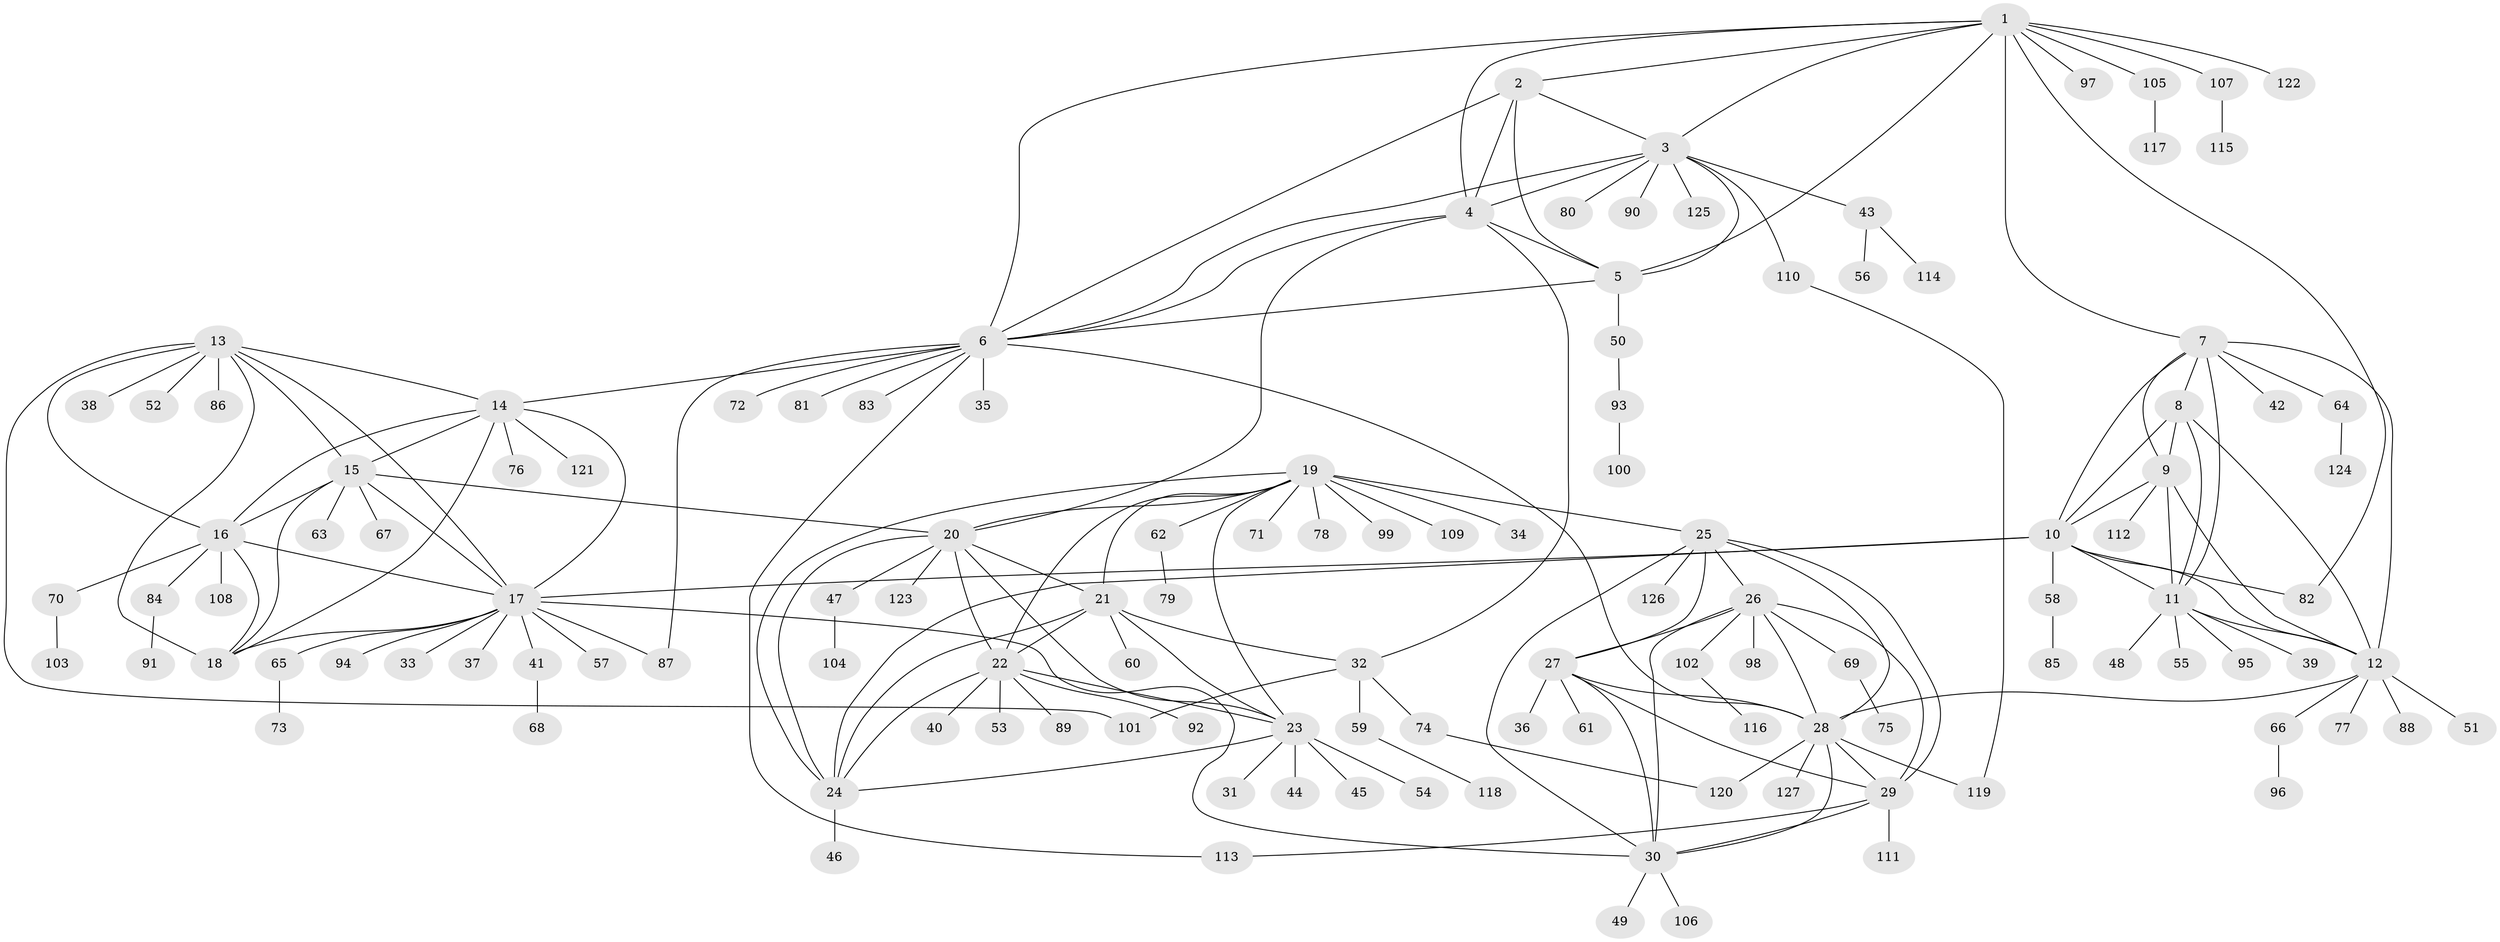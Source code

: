 // coarse degree distribution, {3: 0.02, 2: 0.04, 5: 0.04, 1: 0.78, 7: 0.02, 8: 0.02, 10: 0.02, 6: 0.04, 19: 0.02}
// Generated by graph-tools (version 1.1) at 2025/57/03/04/25 21:57:19]
// undirected, 127 vertices, 189 edges
graph export_dot {
graph [start="1"]
  node [color=gray90,style=filled];
  1;
  2;
  3;
  4;
  5;
  6;
  7;
  8;
  9;
  10;
  11;
  12;
  13;
  14;
  15;
  16;
  17;
  18;
  19;
  20;
  21;
  22;
  23;
  24;
  25;
  26;
  27;
  28;
  29;
  30;
  31;
  32;
  33;
  34;
  35;
  36;
  37;
  38;
  39;
  40;
  41;
  42;
  43;
  44;
  45;
  46;
  47;
  48;
  49;
  50;
  51;
  52;
  53;
  54;
  55;
  56;
  57;
  58;
  59;
  60;
  61;
  62;
  63;
  64;
  65;
  66;
  67;
  68;
  69;
  70;
  71;
  72;
  73;
  74;
  75;
  76;
  77;
  78;
  79;
  80;
  81;
  82;
  83;
  84;
  85;
  86;
  87;
  88;
  89;
  90;
  91;
  92;
  93;
  94;
  95;
  96;
  97;
  98;
  99;
  100;
  101;
  102;
  103;
  104;
  105;
  106;
  107;
  108;
  109;
  110;
  111;
  112;
  113;
  114;
  115;
  116;
  117;
  118;
  119;
  120;
  121;
  122;
  123;
  124;
  125;
  126;
  127;
  1 -- 2;
  1 -- 3;
  1 -- 4;
  1 -- 5;
  1 -- 6;
  1 -- 7;
  1 -- 82;
  1 -- 97;
  1 -- 105;
  1 -- 107;
  1 -- 122;
  2 -- 3;
  2 -- 4;
  2 -- 5;
  2 -- 6;
  3 -- 4;
  3 -- 5;
  3 -- 6;
  3 -- 43;
  3 -- 80;
  3 -- 90;
  3 -- 110;
  3 -- 125;
  4 -- 5;
  4 -- 6;
  4 -- 20;
  4 -- 32;
  5 -- 6;
  5 -- 50;
  6 -- 14;
  6 -- 28;
  6 -- 35;
  6 -- 72;
  6 -- 81;
  6 -- 83;
  6 -- 87;
  6 -- 113;
  7 -- 8;
  7 -- 9;
  7 -- 10;
  7 -- 11;
  7 -- 12;
  7 -- 42;
  7 -- 64;
  8 -- 9;
  8 -- 10;
  8 -- 11;
  8 -- 12;
  9 -- 10;
  9 -- 11;
  9 -- 12;
  9 -- 112;
  10 -- 11;
  10 -- 12;
  10 -- 17;
  10 -- 24;
  10 -- 58;
  10 -- 82;
  11 -- 12;
  11 -- 39;
  11 -- 48;
  11 -- 55;
  11 -- 95;
  12 -- 28;
  12 -- 51;
  12 -- 66;
  12 -- 77;
  12 -- 88;
  13 -- 14;
  13 -- 15;
  13 -- 16;
  13 -- 17;
  13 -- 18;
  13 -- 38;
  13 -- 52;
  13 -- 86;
  13 -- 101;
  14 -- 15;
  14 -- 16;
  14 -- 17;
  14 -- 18;
  14 -- 76;
  14 -- 121;
  15 -- 16;
  15 -- 17;
  15 -- 18;
  15 -- 20;
  15 -- 63;
  15 -- 67;
  16 -- 17;
  16 -- 18;
  16 -- 70;
  16 -- 84;
  16 -- 108;
  17 -- 18;
  17 -- 30;
  17 -- 33;
  17 -- 37;
  17 -- 41;
  17 -- 57;
  17 -- 65;
  17 -- 87;
  17 -- 94;
  19 -- 20;
  19 -- 21;
  19 -- 22;
  19 -- 23;
  19 -- 24;
  19 -- 25;
  19 -- 34;
  19 -- 62;
  19 -- 71;
  19 -- 78;
  19 -- 99;
  19 -- 109;
  20 -- 21;
  20 -- 22;
  20 -- 23;
  20 -- 24;
  20 -- 47;
  20 -- 123;
  21 -- 22;
  21 -- 23;
  21 -- 24;
  21 -- 32;
  21 -- 60;
  22 -- 23;
  22 -- 24;
  22 -- 40;
  22 -- 53;
  22 -- 89;
  22 -- 92;
  23 -- 24;
  23 -- 31;
  23 -- 44;
  23 -- 45;
  23 -- 54;
  24 -- 46;
  25 -- 26;
  25 -- 27;
  25 -- 28;
  25 -- 29;
  25 -- 30;
  25 -- 126;
  26 -- 27;
  26 -- 28;
  26 -- 29;
  26 -- 30;
  26 -- 69;
  26 -- 98;
  26 -- 102;
  27 -- 28;
  27 -- 29;
  27 -- 30;
  27 -- 36;
  27 -- 61;
  28 -- 29;
  28 -- 30;
  28 -- 119;
  28 -- 120;
  28 -- 127;
  29 -- 30;
  29 -- 111;
  29 -- 113;
  30 -- 49;
  30 -- 106;
  32 -- 59;
  32 -- 74;
  32 -- 101;
  41 -- 68;
  43 -- 56;
  43 -- 114;
  47 -- 104;
  50 -- 93;
  58 -- 85;
  59 -- 118;
  62 -- 79;
  64 -- 124;
  65 -- 73;
  66 -- 96;
  69 -- 75;
  70 -- 103;
  74 -- 120;
  84 -- 91;
  93 -- 100;
  102 -- 116;
  105 -- 117;
  107 -- 115;
  110 -- 119;
}
